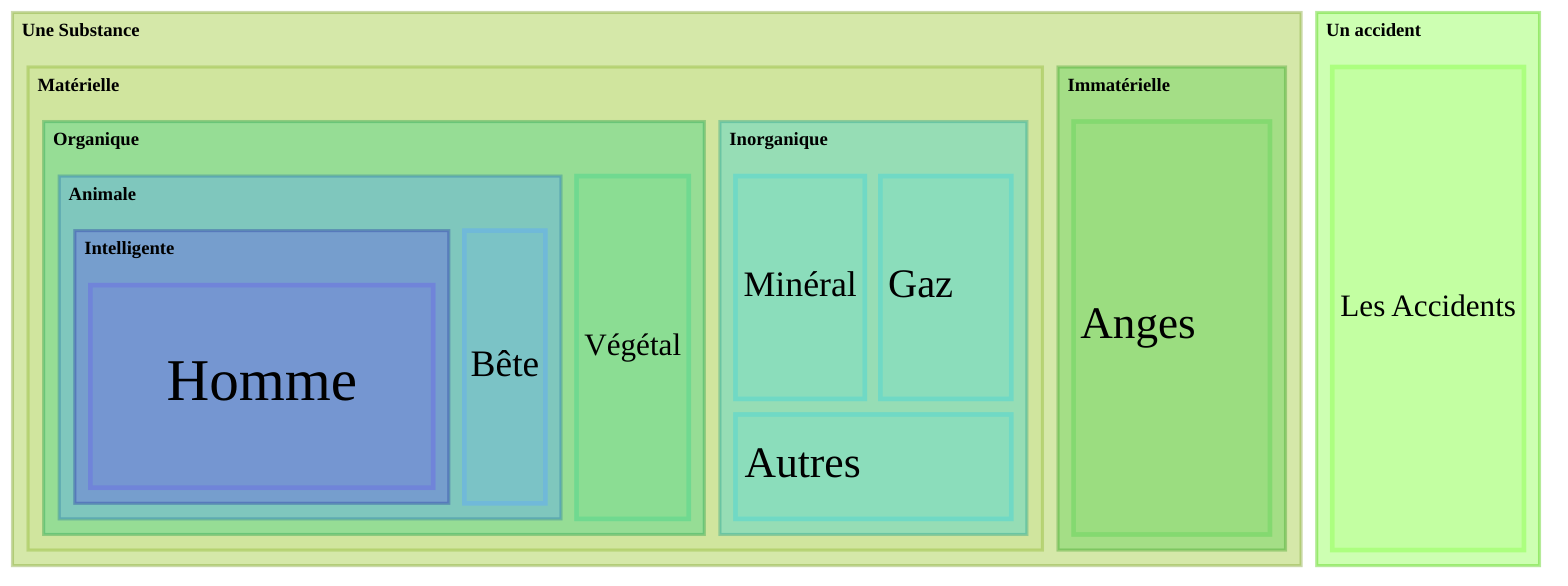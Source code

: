---
config:
  theme: forest
  themeVariables:
    fontFamily: verdana
  treemap:
    showValues: false
---
treemap-beta
"Une Substance"
    "Matérielle"
      "Organique"
        "Animale"
          "Intelligente"
            "Homme":81
          "Bête":20
        "Végétal":25
      "Inorganique"
        "Minéral":20
        "Gaz     ":20
        "Autres             ":20
    "Immatérielle"
      "Anges      ": 44
"Un accident "
  "Les Accidents": 42